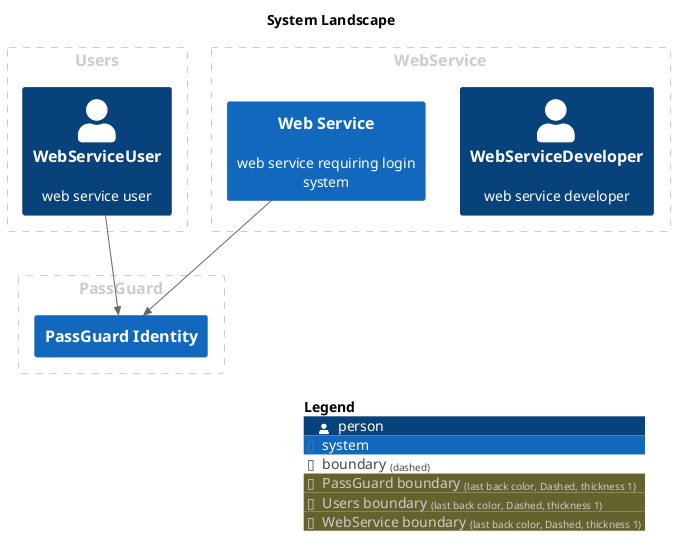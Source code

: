 @startuml
set separator none
title System Landscape

top to bottom direction

!include <C4/C4>
!include <C4/C4_Context>

AddBoundaryTag("PassGuard", $borderColor="#cccccc", $fontColor="#cccccc", $borderStyle="Dashed", $borderThickness="1")
Boundary(group_1, "PassGuard", $tags="PassGuard") {
  System(PassGuardIdentity, "PassGuard Identity", $descr="", $tags="", $link="")
}

AddBoundaryTag("Users", $borderColor="#cccccc", $fontColor="#cccccc", $borderStyle="Dashed", $borderThickness="1")
Boundary(group_2, "Users", $tags="Users") {
  Person(WebServiceUser, "WebServiceUser", $descr="web service user", $tags="", $link="")
}

AddBoundaryTag("WebService", $borderColor="#cccccc", $fontColor="#cccccc", $borderStyle="Dashed", $borderThickness="1")
Boundary(group_3, "WebService", $tags="WebService") {
  Person(WebServiceDeveloper, "WebServiceDeveloper", $descr="web service developer", $tags="", $link="")
  System(WebService, "Web Service", $descr="web service requiring login system", $tags="", $link="")
}


Rel(WebServiceUser, PassGuardIdentity, "", $techn="", $tags="", $link="")
Rel(WebService, PassGuardIdentity, "", $techn="", $tags="", $link="")

SHOW_LEGEND(true)
@enduml